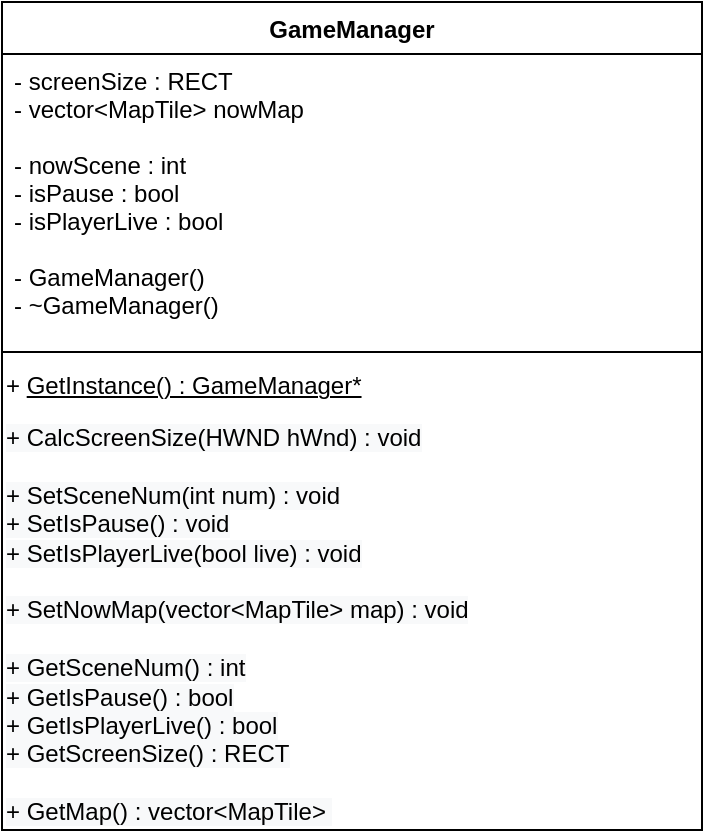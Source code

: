 <mxfile version="13.6.5" type="device" pages="2"><diagram id="QUkOdOxMRoCkDAvWlEXg" name="Page-1"><mxGraphModel dx="865" dy="416" grid="1" gridSize="10" guides="1" tooltips="1" connect="1" arrows="1" fold="1" page="1" pageScale="1" pageWidth="827" pageHeight="1169" math="0" shadow="0"><root><mxCell id="0"/><mxCell id="1" parent="0"/><mxCell id="oPqvZQUhfTKXHvb-j1qR-5" value="GameManager" style="swimlane;fontStyle=1;align=center;verticalAlign=top;childLayout=stackLayout;horizontal=1;startSize=26;horizontalStack=0;resizeParent=1;resizeParentMax=0;resizeLast=0;collapsible=1;marginBottom=0;" vertex="1" parent="1"><mxGeometry x="239" y="50" width="350" height="414" as="geometry"/></mxCell><mxCell id="oPqvZQUhfTKXHvb-j1qR-6" value="- screenSize : RECT&#10;- vector&lt;MapTile&gt; nowMap&#10;&#10;- nowScene : int&#10;- isPause : bool&#10;- isPlayerLive : bool&#10;&#10;- GameManager()&#10;- ~GameManager()" style="text;strokeColor=none;fillColor=none;align=left;verticalAlign=top;spacingLeft=4;spacingRight=4;overflow=hidden;rotatable=0;points=[[0,0.5],[1,0.5]];portConstraint=eastwest;" vertex="1" parent="oPqvZQUhfTKXHvb-j1qR-5"><mxGeometry y="26" width="350" height="144" as="geometry"/></mxCell><mxCell id="oPqvZQUhfTKXHvb-j1qR-7" value="" style="line;strokeWidth=1;fillColor=none;align=left;verticalAlign=middle;spacingTop=-1;spacingLeft=3;spacingRight=3;rotatable=0;labelPosition=right;points=[];portConstraint=eastwest;" vertex="1" parent="oPqvZQUhfTKXHvb-j1qR-5"><mxGeometry y="170" width="350" height="10" as="geometry"/></mxCell><mxCell id="oPqvZQUhfTKXHvb-j1qR-42" value="+ &lt;u&gt;GetInstance() : GameManager*&lt;/u&gt;" style="html=1;fillColor=none;strokeColor=none;align=left;" vertex="1" parent="oPqvZQUhfTKXHvb-j1qR-5"><mxGeometry y="180" width="350" height="24" as="geometry"/></mxCell><mxCell id="oPqvZQUhfTKXHvb-j1qR-43" value="&lt;span style=&quot;color: rgb(0, 0, 0); font-family: helvetica; font-size: 12px; font-style: normal; font-weight: 400; letter-spacing: normal; text-align: left; text-indent: 0px; text-transform: none; word-spacing: 0px; background-color: rgb(248, 249, 250); display: inline; float: none;&quot;&gt;+ CalcScreenSize(HWND hWnd) : void&lt;/span&gt;&lt;br style=&quot;padding: 0px; margin: 0px; color: rgb(0, 0, 0); font-family: helvetica; font-size: 12px; font-style: normal; font-weight: 400; letter-spacing: normal; text-align: left; text-indent: 0px; text-transform: none; word-spacing: 0px; background-color: rgb(248, 249, 250);&quot;&gt;&lt;br style=&quot;padding: 0px; margin: 0px; color: rgb(0, 0, 0); font-family: helvetica; font-size: 12px; font-style: normal; font-weight: 400; letter-spacing: normal; text-align: left; text-indent: 0px; text-transform: none; word-spacing: 0px; background-color: rgb(248, 249, 250);&quot;&gt;&lt;span style=&quot;color: rgb(0, 0, 0); font-family: helvetica; font-size: 12px; font-style: normal; font-weight: 400; letter-spacing: normal; text-align: left; text-indent: 0px; text-transform: none; word-spacing: 0px; background-color: rgb(248, 249, 250); display: inline; float: none;&quot;&gt;+ SetSceneNum(int num) : void&lt;/span&gt;&lt;br style=&quot;padding: 0px; margin: 0px; color: rgb(0, 0, 0); font-family: helvetica; font-size: 12px; font-style: normal; font-weight: 400; letter-spacing: normal; text-align: left; text-indent: 0px; text-transform: none; word-spacing: 0px; background-color: rgb(248, 249, 250);&quot;&gt;&lt;span style=&quot;color: rgb(0, 0, 0); font-family: helvetica; font-size: 12px; font-style: normal; font-weight: 400; letter-spacing: normal; text-align: left; text-indent: 0px; text-transform: none; word-spacing: 0px; background-color: rgb(248, 249, 250); display: inline; float: none;&quot;&gt;+ SetIsPause() : void&lt;/span&gt;&lt;br style=&quot;padding: 0px; margin: 0px; color: rgb(0, 0, 0); font-family: helvetica; font-size: 12px; font-style: normal; font-weight: 400; letter-spacing: normal; text-align: left; text-indent: 0px; text-transform: none; word-spacing: 0px; background-color: rgb(248, 249, 250);&quot;&gt;&lt;span style=&quot;color: rgb(0, 0, 0); font-family: helvetica; font-size: 12px; font-style: normal; font-weight: 400; letter-spacing: normal; text-align: left; text-indent: 0px; text-transform: none; word-spacing: 0px; background-color: rgb(248, 249, 250); display: inline; float: none;&quot;&gt;+ SetIsPlayerLive(bool live) : void&lt;/span&gt;&lt;br style=&quot;padding: 0px; margin: 0px; color: rgb(0, 0, 0); font-family: helvetica; font-size: 12px; font-style: normal; font-weight: 400; letter-spacing: normal; text-align: left; text-indent: 0px; text-transform: none; word-spacing: 0px; background-color: rgb(248, 249, 250);&quot;&gt;&lt;br style=&quot;padding: 0px; margin: 0px; color: rgb(0, 0, 0); font-family: helvetica; font-size: 12px; font-style: normal; font-weight: 400; letter-spacing: normal; text-align: left; text-indent: 0px; text-transform: none; word-spacing: 0px; background-color: rgb(248, 249, 250);&quot;&gt;&lt;span style=&quot;color: rgb(0, 0, 0); font-family: helvetica; font-size: 12px; font-style: normal; font-weight: 400; letter-spacing: normal; text-align: left; text-indent: 0px; text-transform: none; word-spacing: 0px; background-color: rgb(248, 249, 250); display: inline; float: none;&quot;&gt;+ SetNowMap(vector&amp;lt;MapTile&amp;gt; map) : void&lt;/span&gt;&lt;br style=&quot;padding: 0px; margin: 0px; color: rgb(0, 0, 0); font-family: helvetica; font-size: 12px; font-style: normal; font-weight: 400; letter-spacing: normal; text-align: left; text-indent: 0px; text-transform: none; word-spacing: 0px; background-color: rgb(248, 249, 250);&quot;&gt;&lt;br style=&quot;padding: 0px; margin: 0px; color: rgb(0, 0, 0); font-family: helvetica; font-size: 12px; font-style: normal; font-weight: 400; letter-spacing: normal; text-align: left; text-indent: 0px; text-transform: none; word-spacing: 0px; background-color: rgb(248, 249, 250);&quot;&gt;&lt;span style=&quot;color: rgb(0, 0, 0); font-family: helvetica; font-size: 12px; font-style: normal; font-weight: 400; letter-spacing: normal; text-align: left; text-indent: 0px; text-transform: none; word-spacing: 0px; background-color: rgb(248, 249, 250); display: inline; float: none;&quot;&gt;+ GetSceneNum() : int&lt;/span&gt;&lt;br style=&quot;padding: 0px; margin: 0px; color: rgb(0, 0, 0); font-family: helvetica; font-size: 12px; font-style: normal; font-weight: 400; letter-spacing: normal; text-align: left; text-indent: 0px; text-transform: none; word-spacing: 0px; background-color: rgb(248, 249, 250);&quot;&gt;&lt;span style=&quot;color: rgb(0, 0, 0); font-family: helvetica; font-size: 12px; font-style: normal; font-weight: 400; letter-spacing: normal; text-align: left; text-indent: 0px; text-transform: none; word-spacing: 0px; background-color: rgb(248, 249, 250); display: inline; float: none;&quot;&gt;+ GetIsPause() : bool&lt;/span&gt;&lt;br style=&quot;padding: 0px; margin: 0px; color: rgb(0, 0, 0); font-family: helvetica; font-size: 12px; font-style: normal; font-weight: 400; letter-spacing: normal; text-align: left; text-indent: 0px; text-transform: none; word-spacing: 0px; background-color: rgb(248, 249, 250);&quot;&gt;&lt;span style=&quot;color: rgb(0, 0, 0); font-family: helvetica; font-size: 12px; font-style: normal; font-weight: 400; letter-spacing: normal; text-align: left; text-indent: 0px; text-transform: none; word-spacing: 0px; background-color: rgb(248, 249, 250); display: inline; float: none;&quot;&gt;+ GetIsPlayerLive() : bool&lt;/span&gt;&lt;br style=&quot;padding: 0px; margin: 0px; color: rgb(0, 0, 0); font-family: helvetica; font-size: 12px; font-style: normal; font-weight: 400; letter-spacing: normal; text-align: left; text-indent: 0px; text-transform: none; word-spacing: 0px; background-color: rgb(248, 249, 250);&quot;&gt;&lt;span style=&quot;color: rgb(0, 0, 0); font-family: helvetica; font-size: 12px; font-style: normal; font-weight: 400; letter-spacing: normal; text-align: left; text-indent: 0px; text-transform: none; word-spacing: 0px; background-color: rgb(248, 249, 250); display: inline; float: none;&quot;&gt;+ GetScreenSize() : RECT&lt;/span&gt;&lt;br style=&quot;padding: 0px; margin: 0px; color: rgb(0, 0, 0); font-family: helvetica; font-size: 12px; font-style: normal; font-weight: 400; letter-spacing: normal; text-align: left; text-indent: 0px; text-transform: none; word-spacing: 0px; background-color: rgb(248, 249, 250);&quot;&gt;&lt;br style=&quot;padding: 0px; margin: 0px; color: rgb(0, 0, 0); font-family: helvetica; font-size: 12px; font-style: normal; font-weight: 400; letter-spacing: normal; text-align: left; text-indent: 0px; text-transform: none; word-spacing: 0px; background-color: rgb(248, 249, 250);&quot;&gt;&lt;span style=&quot;color: rgb(0, 0, 0); font-family: helvetica; font-size: 12px; font-style: normal; font-weight: 400; letter-spacing: normal; text-align: left; text-indent: 0px; text-transform: none; word-spacing: 0px; background-color: rgb(248, 249, 250); display: inline; float: none;&quot;&gt;+ GetMap() : vector&amp;lt;MapTile&amp;gt;&amp;nbsp;&lt;/span&gt;" style="text;whiteSpace=wrap;html=1;" vertex="1" parent="oPqvZQUhfTKXHvb-j1qR-5"><mxGeometry y="204" width="350" height="210" as="geometry"/></mxCell></root></mxGraphModel></diagram><diagram id="ypDVaqj2oIIoaALT5R9J" name="Page-2"><mxGraphModel dx="1483" dy="713" grid="1" gridSize="10" guides="1" tooltips="1" connect="1" arrows="1" fold="1" page="1" pageScale="1" pageWidth="827" pageHeight="1169" math="0" shadow="0"><root><mxCell id="Fs5EzNDjYnllwQ0RWJAg-0"/><mxCell id="Fs5EzNDjYnllwQ0RWJAg-1" parent="Fs5EzNDjYnllwQ0RWJAg-0"/><mxCell id="s1lxRss6-iEnNmzJiags-0" value="Object" style="swimlane;fontStyle=3;align=center;verticalAlign=top;childLayout=stackLayout;horizontal=1;startSize=26;horizontalStack=0;resizeParent=1;resizeParentMax=0;resizeLast=0;collapsible=1;marginBottom=0;" vertex="1" parent="Fs5EzNDjYnllwQ0RWJAg-1"><mxGeometry x="329" y="80" width="170" height="110" as="geometry"/></mxCell><mxCell id="s1lxRss6-iEnNmzJiags-1" value="Object()" style="text;strokeColor=none;fillColor=none;align=left;verticalAlign=top;spacingLeft=4;spacingRight=4;overflow=hidden;rotatable=0;points=[[0,0.5],[1,0.5]];portConstraint=eastwest;" vertex="1" parent="s1lxRss6-iEnNmzJiags-0"><mxGeometry y="26" width="170" height="24" as="geometry"/></mxCell><mxCell id="s1lxRss6-iEnNmzJiags-2" value="&lt;i&gt;~Object()&lt;br&gt;&lt;br&gt;+ Update() : void&lt;br&gt;+ DrawObject(HDC hdc) : void&lt;br&gt;&lt;/i&gt;" style="html=1;fillColor=none;align=left;strokeColor=none;" vertex="1" parent="s1lxRss6-iEnNmzJiags-0"><mxGeometry y="50" width="170" height="60" as="geometry"/></mxCell><mxCell id="-QCUdSfA9zQ8vOlc9RFI-7" style="edgeStyle=orthogonalEdgeStyle;rounded=0;orthogonalLoop=1;jettySize=auto;html=1;exitX=0.5;exitY=0;exitDx=0;exitDy=0;entryX=0.5;entryY=1;entryDx=0;entryDy=0;" edge="1" parent="Fs5EzNDjYnllwQ0RWJAg-1" source="z9gJ2zXF-LXyNZj9x9ov-0" target="s1lxRss6-iEnNmzJiags-2"><mxGeometry relative="1" as="geometry"><mxPoint x="440" y="220" as="targetPoint"/><mxPoint x="614" y="270.0" as="sourcePoint"/></mxGeometry></mxCell><mxCell id="H6UCccpY4o9imKKm3SWX-3" style="edgeStyle=orthogonalEdgeStyle;rounded=0;orthogonalLoop=1;jettySize=auto;html=1;exitX=0.5;exitY=0;exitDx=0;exitDy=0;entryX=0.5;entryY=1;entryDx=0;entryDy=0;" edge="1" parent="Fs5EzNDjYnllwQ0RWJAg-1" source="twDn5Qymt64xqKhXkXmK-0" target="s1lxRss6-iEnNmzJiags-2"><mxGeometry relative="1" as="geometry"><mxPoint x="274" y="270.0" as="sourcePoint"/></mxGeometry></mxCell><mxCell id="z9gJ2zXF-LXyNZj9x9ov-0" value="&lt;b&gt;Player Class&lt;/b&gt;" style="html=1;fillColor=none;align=center;" vertex="1" parent="Fs5EzNDjYnllwQ0RWJAg-1"><mxGeometry x="499" y="270" width="110" height="40" as="geometry"/></mxCell><mxCell id="twDn5Qymt64xqKhXkXmK-0" value="Map" style="swimlane;fontStyle=1;align=center;verticalAlign=top;childLayout=stackLayout;horizontal=1;startSize=26;horizontalStack=0;resizeParent=1;resizeParentMax=0;resizeLast=0;collapsible=1;marginBottom=0;" vertex="1" parent="Fs5EzNDjYnllwQ0RWJAg-1"><mxGeometry x="99" y="270" width="230" height="254" as="geometry"/></mxCell><mxCell id="twDn5Qymt64xqKhXkXmK-1" value="&amp;nbsp;- &lt;u&gt;gameManger : GameManager*&lt;/u&gt;" style="html=1;fillColor=none;strokeColor=none;align=left;" vertex="1" parent="twDn5Qymt64xqKhXkXmK-0"><mxGeometry y="26" width="230" height="24" as="geometry"/></mxCell><mxCell id="twDn5Qymt64xqKhXkXmK-2" value="- mapPos : vector&lt;MapTile&gt;&#10;&#10;- Map();&#10;- ~Map();" style="text;strokeColor=none;fillColor=none;align=left;verticalAlign=top;spacingLeft=4;spacingRight=4;overflow=hidden;rotatable=0;points=[[0,0.5],[1,0.5]];portConstraint=eastwest;fontStyle=0" vertex="1" parent="twDn5Qymt64xqKhXkXmK-0"><mxGeometry y="50" width="230" height="70" as="geometry"/></mxCell><mxCell id="twDn5Qymt64xqKhXkXmK-3" value="" style="line;strokeWidth=1;fillColor=none;align=left;verticalAlign=middle;spacingTop=-1;spacingLeft=3;spacingRight=3;rotatable=0;labelPosition=right;points=[];portConstraint=eastwest;" vertex="1" parent="twDn5Qymt64xqKhXkXmK-0"><mxGeometry y="120" width="230" height="8" as="geometry"/></mxCell><mxCell id="twDn5Qymt64xqKhXkXmK-4" value="&amp;nbsp;+&amp;nbsp;&lt;u&gt;GetInstance() : Map*&lt;/u&gt;" style="html=1;fillColor=none;strokeColor=none;align=left;" vertex="1" parent="twDn5Qymt64xqKhXkXmK-0"><mxGeometry y="128" width="230" height="24" as="geometry"/></mxCell><mxCell id="twDn5Qymt64xqKhXkXmK-5" value="+ Update() : void&#10;+ DrawObject(HDC hdc) : void&#10;&#10;+ GetMapPos() : vector&lt;MapTile&gt;" style="text;strokeColor=none;fillColor=none;align=left;verticalAlign=top;spacingLeft=4;spacingRight=4;overflow=hidden;rotatable=0;points=[[0,0.5],[1,0.5]];portConstraint=eastwest;" vertex="1" parent="twDn5Qymt64xqKhXkXmK-0"><mxGeometry y="152" width="230" height="102" as="geometry"/></mxCell><mxCell id="8zTEcpENh9q2ZAHxLAp7-0" value="Player" style="swimlane;fontStyle=1;align=center;verticalAlign=top;childLayout=stackLayout;horizontal=1;startSize=26;horizontalStack=0;resizeParent=1;resizeParentMax=0;resizeLast=0;collapsible=1;marginBottom=0;fillColor=none;" vertex="1" parent="Fs5EzNDjYnllwQ0RWJAg-1"><mxGeometry x="369" y="350" width="370" height="650" as="geometry"/></mxCell><mxCell id="8zTEcpENh9q2ZAHxLAp7-1" value="- &lt;u&gt;gameManger : GameManager*&lt;/u&gt;" style="html=1;fillColor=none;strokeColor=none;align=left;" vertex="1" parent="8zTEcpENh9q2ZAHxLAp7-0"><mxGeometry y="26" width="370" height="24" as="geometry"/></mxCell><mxCell id="8zTEcpENh9q2ZAHxLAp7-2" value="- playerPos[4] : POINT&#10;- focusPos[4] : POINT&#10;- fMovePos[4] : POINT&#10;- centerPos : POINT&#10;- fCenterPos : POINT&#10;- lastMove : : POINT&#10;&#10;- moveDirection : int&#10;- moveSpeed : int&#10;- gravity : int&#10;&#10;- playerState : int&#10;&#9;- focusGauge : int&#10;&#9;- focusLv : int&#10;&#10;&#9;- isJump : bool&#10;&#9;- jumpPower : int&#10;&#9;- isBtmGround : bool&#10;&#10;- Player();&#10;- ~Player();" style="text;strokeColor=none;fillColor=none;align=left;verticalAlign=top;spacingLeft=4;spacingRight=4;overflow=hidden;rotatable=0;points=[[0,0.5],[1,0.5]];portConstraint=eastwest;" vertex="1" parent="8zTEcpENh9q2ZAHxLAp7-0"><mxGeometry y="50" width="370" height="300" as="geometry"/></mxCell><mxCell id="8zTEcpENh9q2ZAHxLAp7-3" value="" style="line;strokeWidth=1;fillColor=none;align=left;verticalAlign=middle;spacingTop=-1;spacingLeft=3;spacingRight=3;rotatable=0;labelPosition=right;points=[];portConstraint=eastwest;" vertex="1" parent="8zTEcpENh9q2ZAHxLAp7-0"><mxGeometry y="350" width="370" height="8" as="geometry"/></mxCell><mxCell id="8zTEcpENh9q2ZAHxLAp7-4" value="&amp;nbsp;+&amp;nbsp;&lt;u&gt;GetInstance() : Player*&lt;/u&gt;" style="html=1;fillColor=none;strokeColor=none;align=left;" vertex="1" parent="8zTEcpENh9q2ZAHxLAp7-0"><mxGeometry y="358" width="370" height="24" as="geometry"/></mxCell><mxCell id="8zTEcpENh9q2ZAHxLAp7-5" value="+ Update() : void&#10;&#9;+ Gravity() : void&#10;&#9;&#10;&#9;+ CheckBtmGround(int &amp;lengthDiff) : bool&#10;&#9;+ CheckUpGround(int &amp;lengthDiff) : bool&#10;&#9;+ CollisionMap(POINT pos[], int direction, int &amp;lengthDiff) : bool&#10;&#9;+ CheckOutMap(POINT pos[], int direction, int &amp;lengthDiff) : bool&#10;&#10;&#9;+ DrawObject(HDC hdc) : void&#10;&#10;&#9;+ MovePlayer() : void&#10;&#10;&#9;+ MoveFocusPos(int direction, int moveVal) : void&#10;&#10;&#9;+ SetPos(POINT pos[], int xPos, int yPos, int addNum) : void&#10;&#10;&#9;+ CalcCenterPos() : void&#10;&#9;+ CalcFCenterPos() : void" style="text;strokeColor=none;fillColor=none;align=left;verticalAlign=top;spacingLeft=4;spacingRight=4;overflow=hidden;rotatable=0;points=[[0,0.5],[1,0.5]];portConstraint=eastwest;" vertex="1" parent="8zTEcpENh9q2ZAHxLAp7-0"><mxGeometry y="382" width="370" height="268" as="geometry"/></mxCell></root></mxGraphModel></diagram></mxfile>